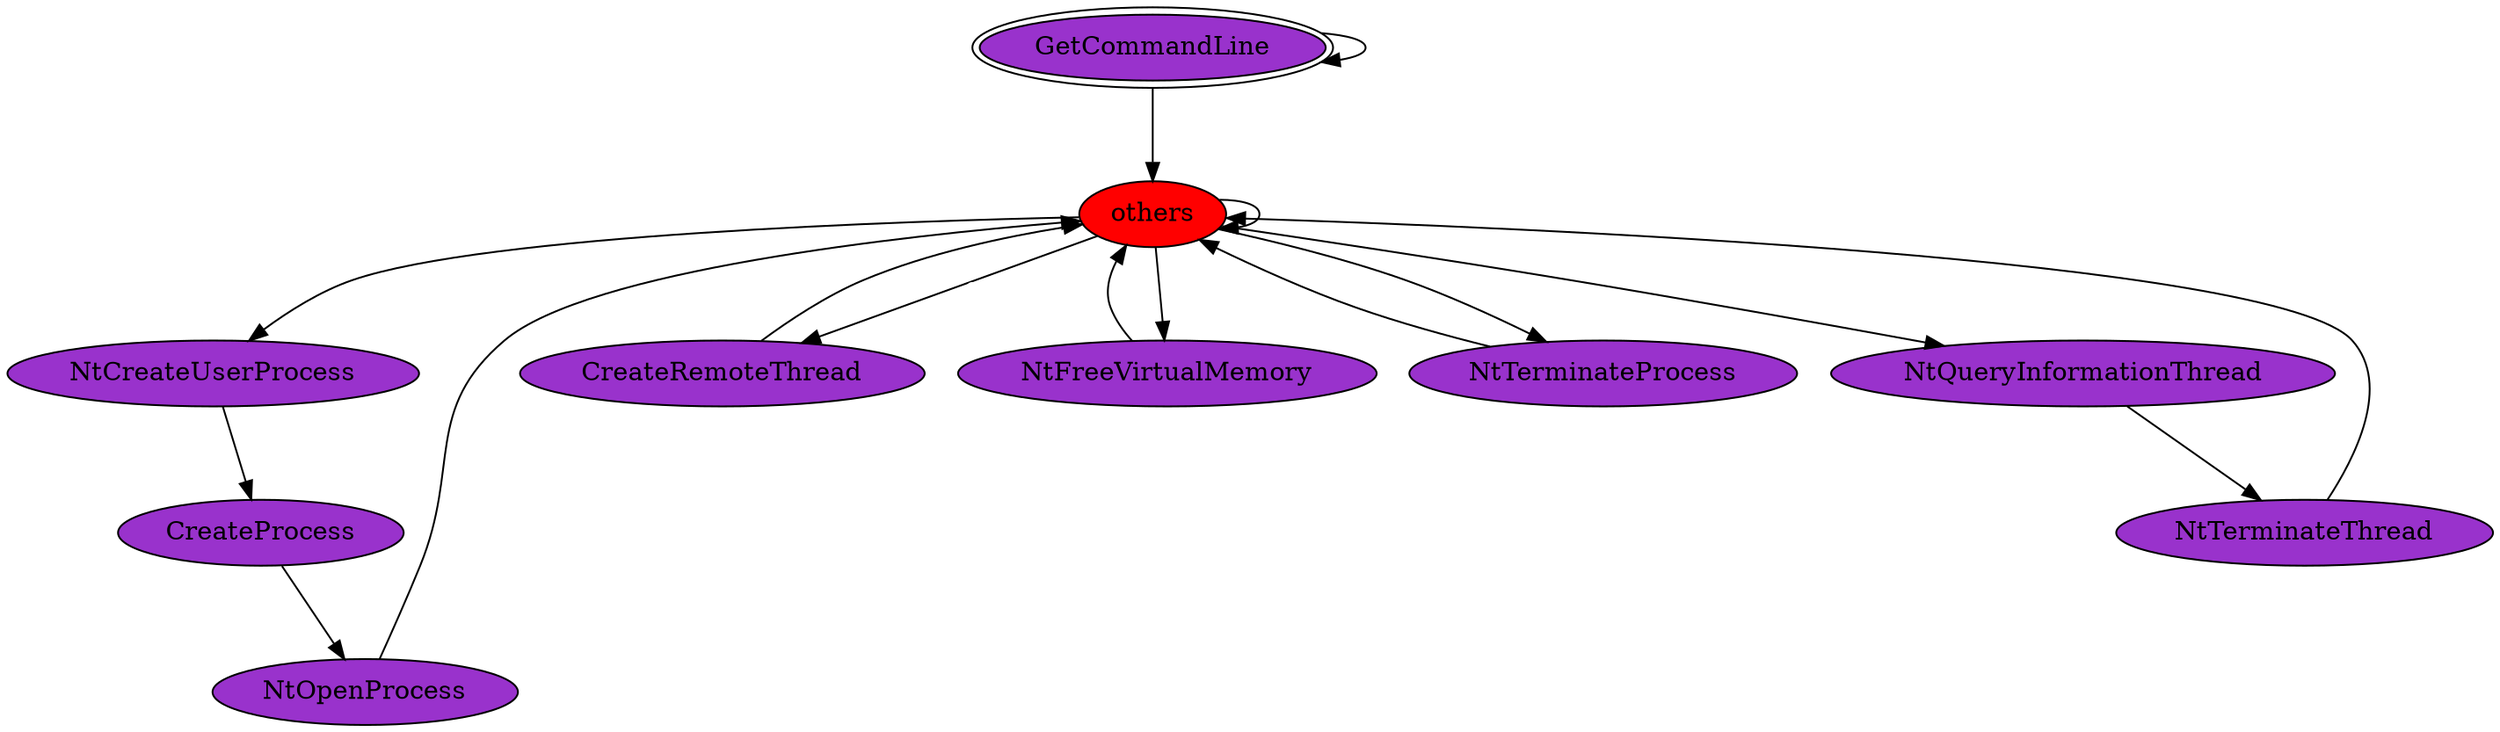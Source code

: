 digraph "./REPORTS/6823/API_PER_CATEGORY/CreateRemoteThread.exe_5732_Processes_API_per_Category_Transition_Matrix" {
	GetCommandLine [label=GetCommandLine fillcolor=darkorchid peripheries=2 style=filled]
	GetCommandLine -> GetCommandLine [label=0.5 fontcolor=white]
	others [label=others fillcolor=red style=filled]
	GetCommandLine -> others [label=0.5 fontcolor=white]
	others -> others [label=0.9368 fontcolor=white]
	NtCreateUserProcess [label=NtCreateUserProcess fillcolor=darkorchid style=filled]
	others -> NtCreateUserProcess [label=0.0105 fontcolor=white]
	NtQueryInformationThread [label=NtQueryInformationThread fillcolor=darkorchid style=filled]
	others -> NtQueryInformationThread [label=0.0105 fontcolor=white]
	CreateRemoteThread [label=CreateRemoteThread fillcolor=darkorchid style=filled]
	others -> CreateRemoteThread [label=0.0105 fontcolor=white]
	NtFreeVirtualMemory [label=NtFreeVirtualMemory fillcolor=darkorchid style=filled]
	others -> NtFreeVirtualMemory [label=0.0105 fontcolor=white]
	NtTerminateProcess [label=NtTerminateProcess fillcolor=darkorchid style=filled]
	others -> NtTerminateProcess [label=0.0211 fontcolor=white]
	CreateProcess [label=CreateProcess fillcolor=darkorchid style=filled]
	NtCreateUserProcess -> CreateProcess [label=1.0 fontcolor=white]
	NtOpenProcess [label=NtOpenProcess fillcolor=darkorchid style=filled]
	CreateProcess -> NtOpenProcess [label=1.0 fontcolor=white]
	NtOpenProcess -> others [label=1.0 fontcolor=white]
	NtTerminateThread [label=NtTerminateThread fillcolor=darkorchid style=filled]
	NtQueryInformationThread -> NtTerminateThread [label=1.0 fontcolor=white]
	NtTerminateThread -> others [label=1.0 fontcolor=white]
	CreateRemoteThread -> others [label=1.0 fontcolor=white]
	NtFreeVirtualMemory -> others [label=1.0 fontcolor=white]
	NtTerminateProcess -> others [label=1.0 fontcolor=white]
}
